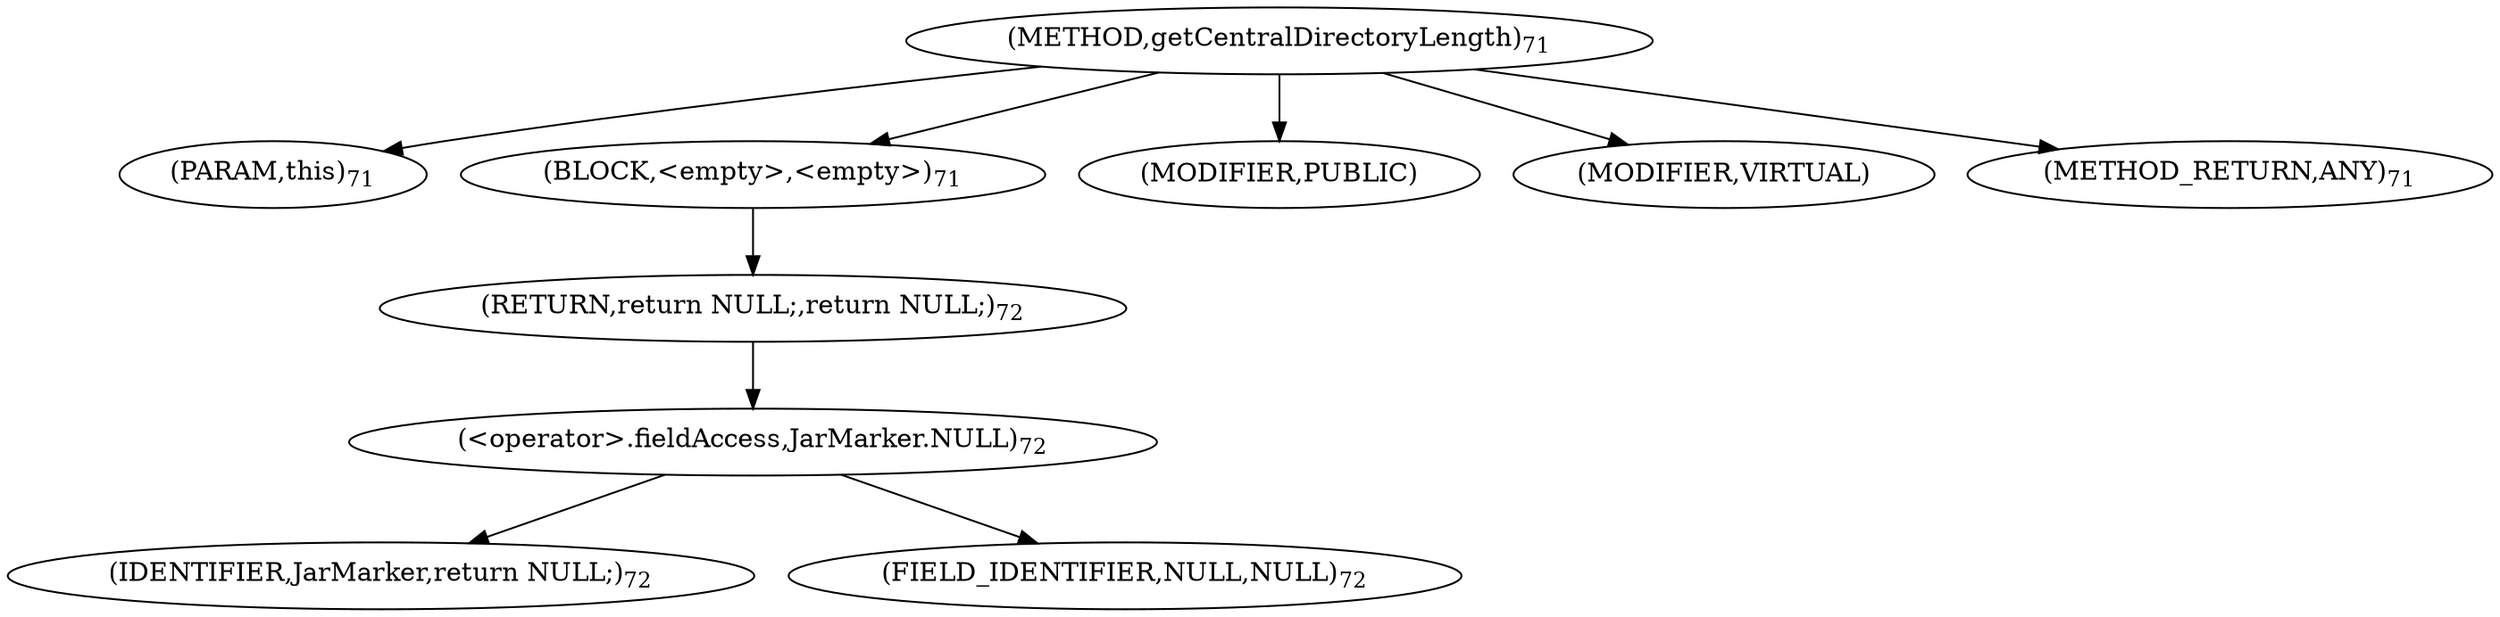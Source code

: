digraph "getCentralDirectoryLength" {  
"73" [label = <(METHOD,getCentralDirectoryLength)<SUB>71</SUB>> ]
"74" [label = <(PARAM,this)<SUB>71</SUB>> ]
"75" [label = <(BLOCK,&lt;empty&gt;,&lt;empty&gt;)<SUB>71</SUB>> ]
"76" [label = <(RETURN,return NULL;,return NULL;)<SUB>72</SUB>> ]
"77" [label = <(&lt;operator&gt;.fieldAccess,JarMarker.NULL)<SUB>72</SUB>> ]
"78" [label = <(IDENTIFIER,JarMarker,return NULL;)<SUB>72</SUB>> ]
"79" [label = <(FIELD_IDENTIFIER,NULL,NULL)<SUB>72</SUB>> ]
"80" [label = <(MODIFIER,PUBLIC)> ]
"81" [label = <(MODIFIER,VIRTUAL)> ]
"82" [label = <(METHOD_RETURN,ANY)<SUB>71</SUB>> ]
  "73" -> "74" 
  "73" -> "75" 
  "73" -> "80" 
  "73" -> "81" 
  "73" -> "82" 
  "75" -> "76" 
  "76" -> "77" 
  "77" -> "78" 
  "77" -> "79" 
}
